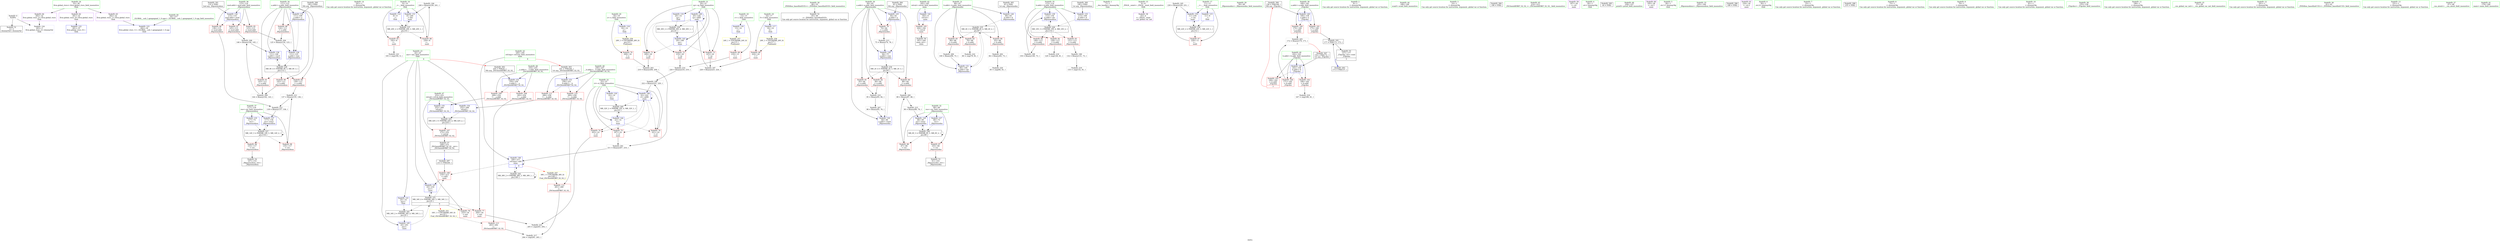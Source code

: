 digraph "SVFG" {
	label="SVFG";

	Node0x55d65d82d4c0 [shape=record,color=grey,label="{NodeID: 0\nNullPtr}"];
	Node0x55d65d82d4c0 -> Node0x55d65d84df90[style=solid];
	Node0x55d65d82d4c0 -> Node0x55d65d852dc0[style=solid];
	Node0x55d65d84cda0 [shape=record,color=red,label="{NodeID: 97\n145\<--115\n\<--mod.addr\n_Z6powmodxxx\n}"];
	Node0x55d65d84cda0 -> Node0x55d65d8593a0[style=solid];
	Node0x55d65d84ad10 [shape=record,color=green,label="{NodeID: 14\n241\<--1\n\<--dummyObj\nCan only get source location for instruction, argument, global var or function.}"];
	Node0x55d65d850ba0 [shape=record,color=grey,label="{NodeID: 194\n240 = Binary(239, 241, )\n}"];
	Node0x55d65d850ba0 -> Node0x55d65d8543e0[style=solid];
	Node0x55d65d84d900 [shape=record,color=red,label="{NodeID: 111\n266\<--256\n\<--__b.addr\n_ZSt3minIdERKT_S2_S2_\n}"];
	Node0x55d65d84d900 -> Node0x55d65d854650[style=solid];
	Node0x55d65d84bb10 [shape=record,color=green,label="{NodeID: 28\n46\<--52\n_ZNSt8ios_base4InitD1Ev\<--_ZNSt8ios_base4InitD1Ev_field_insensitive\n}"];
	Node0x55d65d84bb10 -> Node0x55d65d84e090[style=solid];
	Node0x55d65d8593a0 [shape=record,color=grey,label="{NodeID: 208\n146 = Binary(144, 145, )\n}"];
	Node0x55d65d8593a0 -> Node0x55d65d853950[style=solid];
	Node0x55d65d852ec0 [shape=record,color=blue,label="{NodeID: 125\n64\<--62\na.addr\<--a\n_Z6powmodxx\n}"];
	Node0x55d65d852ec0 -> Node0x55d65d84f740[style=dashed];
	Node0x55d65d852ec0 -> Node0x55d65d853130[style=dashed];
	Node0x55d65d84c760 [shape=record,color=green,label="{NodeID: 42\n182\<--183\nretval\<--retval_field_insensitive\nmain\n}"];
	Node0x55d65d84c760 -> Node0x55d65d84d420[style=solid];
	Node0x55d65d84c760 -> Node0x55d65d853c90[style=solid];
	Node0x55d65d8795a0 [shape=record,color=black,label="{NodeID: 305\n63 = PHI()\n1st arg _Z6powmodxx }"];
	Node0x55d65d8795a0 -> Node0x55d65d852f90[style=solid];
	Node0x55d65d85a8a0 [shape=record,color=grey,label="{NodeID: 222\n80 = cmp(79, 81, )\n}"];
	Node0x55d65d853a20 [shape=record,color=blue,label="{NodeID: 139\n113\<--150\nb.addr\<--shr\n_Z6powmodxxx\n}"];
	Node0x55d65d853a20 -> Node0x55d65d862ea0[style=dashed];
	Node0x55d65d84e400 [shape=record,color=black,label="{NodeID: 56\n181\<--244\nmain_ret\<--\nmain\n}"];
	Node0x55d65d8660a0 [shape=record,color=black,label="{NodeID: 236\nMR_6V_3 = PHI(MR_6V_5, MR_6V_2, )\npts\{69 \}\n}"];
	Node0x55d65d8660a0 -> Node0x55d65d84fcf0[style=dashed];
	Node0x55d65d8660a0 -> Node0x55d65d84fdc0[style=dashed];
	Node0x55d65d8660a0 -> Node0x55d65d853200[style=dashed];
	Node0x55d65d8660a0 -> Node0x55d65d8660a0[style=dashed];
	Node0x55d65d854580 [shape=record,color=blue,label="{NodeID: 153\n256\<--251\n__b.addr\<--__b\n_ZSt3minIdERKT_S2_S2_\n}"];
	Node0x55d65d854580 -> Node0x55d65d84d830[style=dashed];
	Node0x55d65d854580 -> Node0x55d65d84d900[style=dashed];
	Node0x55d65d84eff0 [shape=record,color=red,label="{NodeID: 70\n208\<--18\n\<--x\nmain\n}"];
	Node0x55d65d84eff0 -> Node0x55d65d858c20[style=solid];
	Node0x55d65d84fb50 [shape=record,color=red,label="{NodeID: 84\n83\<--66\n\<--b.addr\n_Z6powmodxx\n}"];
	Node0x55d65d84fb50 -> Node0x55d65d858aa0[style=solid];
	Node0x55d65d83c200 [shape=record,color=green,label="{NodeID: 1\n7\<--1\n__dso_handle\<--dummyObj\nGlob }"];
	Node0x55d65d84ce70 [shape=record,color=red,label="{NodeID: 98\n135\<--117\n\<--res\n_Z6powmodxxx\n}"];
	Node0x55d65d84ce70 -> Node0x55d65d859820[style=solid];
	Node0x55d65d84ae10 [shape=record,color=green,label="{NodeID: 15\n4\<--6\n_ZStL8__ioinit\<--_ZStL8__ioinit_field_insensitive\nGlob }"];
	Node0x55d65d84ae10 -> Node0x55d65d84e5a0[style=solid];
	Node0x55d65d850d20 [shape=record,color=grey,label="{NodeID: 195\n230 = Binary(229, 231, )\n}"];
	Node0x55d65d850d20 -> Node0x55d65d854310[style=solid];
	Node0x55d65d84d9d0 [shape=record,color=red,label="{NodeID: 112\n261\<--260\n\<--\n_ZSt3minIdERKT_S2_S2_\n}"];
	Node0x55d65d84d9d0 -> Node0x55d65d85a120[style=solid];
	Node0x55d65d84bc10 [shape=record,color=green,label="{NodeID: 29\n59\<--60\n_Z6powmodxx\<--_Z6powmodxx_field_insensitive\n}"];
	Node0x55d65d859520 [shape=record,color=grey,label="{NodeID: 209\n144 = Binary(142, 143, )\n}"];
	Node0x55d65d859520 -> Node0x55d65d8593a0[style=solid];
	Node0x55d65d852f90 [shape=record,color=blue,label="{NodeID: 126\n66\<--63\nb.addr\<--b\n_Z6powmodxx\n}"];
	Node0x55d65d852f90 -> Node0x55d65d865ba0[style=dashed];
	Node0x55d65d84c830 [shape=record,color=green,label="{NodeID: 43\n184\<--185\nref.tmp\<--ref.tmp_field_insensitive\nmain\n|{|<s1>6}}"];
	Node0x55d65d84c830 -> Node0x55d65d853fd0[style=solid];
	Node0x55d65d84c830:s1 -> Node0x55d65d879390[style=solid,color=red];
	Node0x55d65d879670 [shape=record,color=black,label="{NodeID: 306\n158 = PHI(169, )\n0th arg _Z3gcdxx }"];
	Node0x55d65d879670 -> Node0x55d65d853af0[style=solid];
	Node0x55d65d85aa20 [shape=record,color=grey,label="{NodeID: 223\n205 = cmp(203, 204, )\n}"];
	Node0x55d65d853af0 [shape=record,color=blue,label="{NodeID: 140\n160\<--158\na.addr\<--a\n_Z3gcdxx\n}"];
	Node0x55d65d853af0 -> Node0x55d65d84d010[style=dashed];
	Node0x55d65d853af0 -> Node0x55d65d84d0e0[style=dashed];
	Node0x55d65d84e4d0 [shape=record,color=black,label="{NodeID: 57\n249\<--272\n_ZSt3minIdERKT_S2_S2__ret\<--\n_ZSt3minIdERKT_S2_S2_\n|{<s0>6}}"];
	Node0x55d65d84e4d0:s0 -> Node0x55d65d878cc0[style=solid,color=blue];
	Node0x55d65d8665a0 [shape=record,color=black,label="{NodeID: 237\nMR_20V_2 = PHI(MR_20V_3, MR_20V_1, )\npts\{10 \}\n}"];
	Node0x55d65d8665a0 -> Node0x55d65d84ebe0[style=dashed];
	Node0x55d65d8665a0 -> Node0x55d65d84ecb0[style=dashed];
	Node0x55d65d8665a0 -> Node0x55d65d8543e0[style=dashed];
	Node0x55d65d854650 [shape=record,color=blue,label="{NodeID: 154\n252\<--266\nretval\<--\n_ZSt3minIdERKT_S2_S2_\n}"];
	Node0x55d65d854650 -> Node0x55d65d8629a0[style=dashed];
	Node0x55d65d84f0c0 [shape=record,color=red,label="{NodeID: 71\n209\<--20\n\<--cp\nmain\n}"];
	Node0x55d65d84f0c0 -> Node0x55d65d858c20[style=solid];
	Node0x55d65d869910 [shape=record,color=yellow,style=double,label="{NodeID: 251\n34V_1 = ENCHI(MR_34V_0)\npts\{25 \}\nFun[_ZSt3minIdERKT_S2_S2_]}"];
	Node0x55d65d869910 -> Node0x55d65d84daa0[style=dashed];
	Node0x55d65d84fc20 [shape=record,color=red,label="{NodeID: 85\n99\<--66\n\<--b.addr\n_Z6powmodxx\n}"];
	Node0x55d65d84fc20 -> Node0x55d65d8590a0[style=solid];
	Node0x55d65d83c290 [shape=record,color=green,label="{NodeID: 2\n9\<--1\n\<--dummyObj\nCan only get source location for instruction, argument, global var or function.}"];
	Node0x55d65d84cf40 [shape=record,color=red,label="{NodeID: 99\n153\<--117\n\<--res\n_Z6powmodxxx\n}"];
	Node0x55d65d84cf40 -> Node0x55d65d84e260[style=solid];
	Node0x55d65d84af10 [shape=record,color=green,label="{NodeID: 16\n8\<--10\n_\<--__field_insensitive\nGlob }"];
	Node0x55d65d84af10 -> Node0x55d65d84ebe0[style=solid];
	Node0x55d65d84af10 -> Node0x55d65d84ecb0[style=solid];
	Node0x55d65d84af10 -> Node0x55d65d84db70[style=solid];
	Node0x55d65d84af10 -> Node0x55d65d8543e0[style=solid];
	Node0x55d65d850ea0 [shape=record,color=grey,label="{NodeID: 196\n132 = Binary(131, 73, )\n}"];
	Node0x55d65d850ea0 -> Node0x55d65d85a420[style=solid];
	Node0x55d65d84daa0 [shape=record,color=red,label="{NodeID: 113\n263\<--262\n\<--\n_ZSt3minIdERKT_S2_S2_\n}"];
	Node0x55d65d84daa0 -> Node0x55d65d85a120[style=solid];
	Node0x55d65d84bd10 [shape=record,color=green,label="{NodeID: 30\n64\<--65\na.addr\<--a.addr_field_insensitive\n_Z6powmodxx\n}"];
	Node0x55d65d84bd10 -> Node0x55d65d84f740[style=solid];
	Node0x55d65d84bd10 -> Node0x55d65d84f810[style=solid];
	Node0x55d65d84bd10 -> Node0x55d65d84f8e0[style=solid];
	Node0x55d65d84bd10 -> Node0x55d65d84f9b0[style=solid];
	Node0x55d65d84bd10 -> Node0x55d65d852ec0[style=solid];
	Node0x55d65d84bd10 -> Node0x55d65d853130[style=solid];
	Node0x55d65d84bd10 -> Node0x55d65d8532d0[style=solid];
	Node0x55d65d878860 [shape=record,color=black,label="{NodeID: 293\n173 = PHI(157, )\n}"];
	Node0x55d65d878860 -> Node0x55d65d850600[style=solid];
	Node0x55d65d8596a0 [shape=record,color=grey,label="{NodeID: 210\n95 = Binary(93, 94, )\n}"];
	Node0x55d65d8596a0 -> Node0x55d65d859220[style=solid];
	Node0x55d65d853060 [shape=record,color=blue,label="{NodeID: 127\n68\<--73\nres\<--\n_Z6powmodxx\n}"];
	Node0x55d65d853060 -> Node0x55d65d8660a0[style=dashed];
	Node0x55d65d84c900 [shape=record,color=green,label="{NodeID: 44\n189\<--190\nscanf\<--scanf_field_insensitive\n}"];
	Node0x55d65d879810 [shape=record,color=black,label="{NodeID: 307\n159 = PHI(172, )\n1st arg _Z3gcdxx }"];
	Node0x55d65d879810 -> Node0x55d65d853bc0[style=solid];
	Node0x55d65d853bc0 [shape=record,color=blue,label="{NodeID: 141\n162\<--159\nb.addr\<--b\n_Z3gcdxx\n}"];
	Node0x55d65d853bc0 -> Node0x55d65d84d1b0[style=dashed];
	Node0x55d65d853bc0 -> Node0x55d65d84d280[style=dashed];
	Node0x55d65d853bc0 -> Node0x55d65d84d350[style=dashed];
	Node0x55d65d84e5a0 [shape=record,color=purple,label="{NodeID: 58\n43\<--4\n\<--_ZStL8__ioinit\n__cxx_global_var_init\n}"];
	Node0x55d65d866aa0 [shape=record,color=black,label="{NodeID: 238\nMR_22V_2 = PHI(MR_22V_3, MR_22V_1, )\npts\{12 \}\n}"];
	Node0x55d65d866aa0 -> Node0x55d65d84ed80[style=dashed];
	Node0x55d65d866aa0 -> Node0x55d65d854310[style=dashed];
	Node0x55d65d854720 [shape=record,color=blue,label="{NodeID: 155\n252\<--269\nretval\<--\n_ZSt3minIdERKT_S2_S2_\n}"];
	Node0x55d65d854720 -> Node0x55d65d8629a0[style=dashed];
	Node0x55d65d84f190 [shape=record,color=red,label="{NodeID: 72\n219\<--20\n\<--cp\nmain\n}"];
	Node0x55d65d84f190 -> Node0x55d65d859ca0[style=solid];
	Node0x55d65d84fcf0 [shape=record,color=red,label="{NodeID: 86\n87\<--68\n\<--res\n_Z6powmodxx\n}"];
	Node0x55d65d84fcf0 -> Node0x55d65d858820[style=solid];
	Node0x55d65d83c320 [shape=record,color=green,label="{NodeID: 3\n14\<--1\n\<--dummyObj\nCan only get source location for instruction, argument, global var or function.}"];
	Node0x55d65d84d010 [shape=record,color=red,label="{NodeID: 100\n170\<--160\n\<--a.addr\n_Z3gcdxx\n}"];
	Node0x55d65d84d010 -> Node0x55d65d858f20[style=solid];
	Node0x55d65d84b010 [shape=record,color=green,label="{NodeID: 17\n11\<--12\n__\<--___field_insensitive\nGlob }"];
	Node0x55d65d84b010 -> Node0x55d65d84ed80[style=solid];
	Node0x55d65d84b010 -> Node0x55d65d852530[style=solid];
	Node0x55d65d84b010 -> Node0x55d65d854310[style=solid];
	Node0x55d65d851020 [shape=record,color=grey,label="{NodeID: 197\n226 = Binary(225, 224, )\n}"];
	Node0x55d65d851020 -> Node0x55d65d854240[style=solid];
	Node0x55d65d84db70 [shape=record,color=blue,label="{NodeID: 114\n8\<--9\n_\<--\nGlob }"];
	Node0x55d65d84db70 -> Node0x55d65d8665a0[style=dashed];
	Node0x55d65d84bde0 [shape=record,color=green,label="{NodeID: 31\n66\<--67\nb.addr\<--b.addr_field_insensitive\n_Z6powmodxx\n}"];
	Node0x55d65d84bde0 -> Node0x55d65d84fa80[style=solid];
	Node0x55d65d84bde0 -> Node0x55d65d84fb50[style=solid];
	Node0x55d65d84bde0 -> Node0x55d65d84fc20[style=solid];
	Node0x55d65d84bde0 -> Node0x55d65d852f90[style=solid];
	Node0x55d65d84bde0 -> Node0x55d65d8533a0[style=solid];
	Node0x55d65d878a50 [shape=record,color=black,label="{NodeID: 294\n196 = PHI()\n}"];
	Node0x55d65d859820 [shape=record,color=grey,label="{NodeID: 211\n137 = Binary(135, 136, )\n}"];
	Node0x55d65d859820 -> Node0x55d65d8599a0[style=solid];
	Node0x55d65d853130 [shape=record,color=blue,label="{NodeID: 128\n64\<--75\na.addr\<--rem\n_Z6powmodxx\n}"];
	Node0x55d65d853130 -> Node0x55d65d8656a0[style=dashed];
	Node0x55d65d84ca00 [shape=record,color=green,label="{NodeID: 45\n214\<--215\n_ZSt3minIdERKT_S2_S2_\<--_ZSt3minIdERKT_S2_S2__field_insensitive\n}"];
	Node0x55d65d8629a0 [shape=record,color=black,label="{NodeID: 225\nMR_42V_3 = PHI(MR_42V_4, MR_42V_2, )\npts\{253 \}\n}"];
	Node0x55d65d8629a0 -> Node0x55d65d84d5c0[style=dashed];
	Node0x55d65d853c90 [shape=record,color=blue,label="{NodeID: 142\n182\<--9\nretval\<--\nmain\n}"];
	Node0x55d65d853c90 -> Node0x55d65d84d420[style=dashed];
	Node0x55d65d84e670 [shape=record,color=purple,label="{NodeID: 59\n187\<--26\n\<--.str\nmain\n}"];
	Node0x55d65d866fa0 [shape=record,color=black,label="{NodeID: 239\nMR_30V_2 = PHI(MR_30V_4, MR_30V_1, )\npts\{21 \}\n}"];
	Node0x55d65d866fa0 -> Node0x55d65d853d60[style=dashed];
	Node0x55d65d84f260 [shape=record,color=red,label="{NodeID: 73\n225\<--20\n\<--cp\nmain\n}"];
	Node0x55d65d84f260 -> Node0x55d65d851020[style=solid];
	Node0x55d65d84fdc0 [shape=record,color=red,label="{NodeID: 87\n103\<--68\n\<--res\n_Z6powmodxx\n}"];
	Node0x55d65d84fdc0 -> Node0x55d65d84e190[style=solid];
	Node0x55d65d83c3b0 [shape=record,color=green,label="{NodeID: 4\n26\<--1\n.str\<--dummyObj\nGlob }"];
	Node0x55d65d84d0e0 [shape=record,color=red,label="{NodeID: 101\n175\<--160\n\<--a.addr\n_Z3gcdxx\n}"];
	Node0x55d65d84d0e0 -> Node0x55d65d850600[style=solid];
	Node0x55d65d84b110 [shape=record,color=green,label="{NodeID: 18\n13\<--15\nc\<--c_field_insensitive\nGlob }"];
	Node0x55d65d84b110 -> Node0x55d65d84ee50[style=solid];
	Node0x55d65d84b110 -> Node0x55d65d8525c0[style=solid];
	Node0x55d65d8511a0 [shape=record,color=grey,label="{NodeID: 198\n222 = Binary(221, 220, )\n}"];
	Node0x55d65d8511a0 -> Node0x55d65d854170[style=solid];
	Node0x55d65d852530 [shape=record,color=blue,label="{NodeID: 115\n11\<--9\n__\<--\nGlob }"];
	Node0x55d65d852530 -> Node0x55d65d866aa0[style=dashed];
	Node0x55d65d84beb0 [shape=record,color=green,label="{NodeID: 32\n68\<--69\nres\<--res_field_insensitive\n_Z6powmodxx\n}"];
	Node0x55d65d84beb0 -> Node0x55d65d84fcf0[style=solid];
	Node0x55d65d84beb0 -> Node0x55d65d84fdc0[style=solid];
	Node0x55d65d84beb0 -> Node0x55d65d853060[style=solid];
	Node0x55d65d84beb0 -> Node0x55d65d853200[style=solid];
	Node0x55d65d878b20 [shape=record,color=black,label="{NodeID: 295\n44 = PHI()\n}"];
	Node0x55d65d8599a0 [shape=record,color=grey,label="{NodeID: 212\n139 = Binary(137, 138, )\n}"];
	Node0x55d65d8599a0 -> Node0x55d65d853880[style=solid];
	Node0x55d65d853200 [shape=record,color=blue,label="{NodeID: 129\n68\<--90\nres\<--rem2\n_Z6powmodxx\n}"];
	Node0x55d65d853200 -> Node0x55d65d8660a0[style=dashed];
	Node0x55d65d84cb00 [shape=record,color=green,label="{NodeID: 46\n236\<--237\nprintf\<--printf_field_insensitive\n}"];
	Node0x55d65d862ea0 [shape=record,color=black,label="{NodeID: 226\nMR_10V_3 = PHI(MR_10V_4, MR_10V_2, )\npts\{114 \}\n}"];
	Node0x55d65d862ea0 -> Node0x55d65d8501d0[style=dashed];
	Node0x55d65d862ea0 -> Node0x55d65d8502a0[style=dashed];
	Node0x55d65d862ea0 -> Node0x55d65d850370[style=dashed];
	Node0x55d65d862ea0 -> Node0x55d65d853a20[style=dashed];
	Node0x55d65d853d60 [shape=record,color=blue,label="{NodeID: 143\n20\<--198\ncp\<--\nmain\n}"];
	Node0x55d65d853d60 -> Node0x55d65d84f0c0[style=dashed];
	Node0x55d65d853d60 -> Node0x55d65d84f190[style=dashed];
	Node0x55d65d853d60 -> Node0x55d65d84f260[style=dashed];
	Node0x55d65d853d60 -> Node0x55d65d854240[style=dashed];
	Node0x55d65d853d60 -> Node0x55d65d866fa0[style=dashed];
	Node0x55d65d84e740 [shape=record,color=purple,label="{NodeID: 60\n195\<--28\n\<--.str.1\nmain\n}"];
	Node0x55d65d8674a0 [shape=record,color=black,label="{NodeID: 240\nMR_32V_2 = PHI(MR_32V_4, MR_32V_1, )\npts\{23 \}\n}"];
	Node0x55d65d8674a0 -> Node0x55d65d853e30[style=dashed];
	Node0x55d65d84f330 [shape=record,color=red,label="{NodeID: 74\n203\<--22\n\<--ct\nmain\n}"];
	Node0x55d65d84f330 -> Node0x55d65d85aa20[style=solid];
	Node0x55d65d84fe90 [shape=record,color=red,label="{NodeID: 88\n124\<--111\n\<--a.addr\n_Z6powmodxxx\n}"];
	Node0x55d65d84fe90 -> Node0x55d65d858da0[style=solid];
	Node0x55d65d84a760 [shape=record,color=green,label="{NodeID: 5\n28\<--1\n.str.1\<--dummyObj\nGlob }"];
	Node0x55d65d84d1b0 [shape=record,color=red,label="{NodeID: 102\n166\<--162\n\<--b.addr\n_Z3gcdxx\n}"];
	Node0x55d65d84d1b0 -> Node0x55d65d859fa0[style=solid];
	Node0x55d65d84b210 [shape=record,color=green,label="{NodeID: 19\n16\<--17\nf\<--f_field_insensitive\nGlob }"];
	Node0x55d65d84b210 -> Node0x55d65d84ef20[style=solid];
	Node0x55d65d84b210 -> Node0x55d65d8526c0[style=solid];
	Node0x55d65d851320 [shape=record,color=grey,label="{NodeID: 199\n150 = Binary(149, 73, )\n}"];
	Node0x55d65d851320 -> Node0x55d65d853a20[style=solid];
	Node0x55d65d8525c0 [shape=record,color=blue,label="{NodeID: 116\n13\<--14\nc\<--\nGlob }"];
	Node0x55d65d8525c0 -> Node0x55d65d869ee0[style=dashed];
	Node0x55d65d84bf80 [shape=record,color=green,label="{NodeID: 33\n105\<--106\n_Z6powmodxxx\<--_Z6powmodxxx_field_insensitive\n}"];
	Node0x55d65d878bf0 [shape=record,color=black,label="{NodeID: 296\n188 = PHI()\n}"];
	Node0x55d65d859b20 [shape=record,color=grey,label="{NodeID: 213\n75 = Binary(74, 76, )\n}"];
	Node0x55d65d859b20 -> Node0x55d65d853130[style=solid];
	Node0x55d65d8532d0 [shape=record,color=blue,label="{NodeID: 130\n64\<--96\na.addr\<--rem4\n_Z6powmodxx\n}"];
	Node0x55d65d8532d0 -> Node0x55d65d8656a0[style=dashed];
	Node0x55d65d84cc00 [shape=record,color=green,label="{NodeID: 47\n252\<--253\nretval\<--retval_field_insensitive\n_ZSt3minIdERKT_S2_S2_\n}"];
	Node0x55d65d84cc00 -> Node0x55d65d84d5c0[style=solid];
	Node0x55d65d84cc00 -> Node0x55d65d854650[style=solid];
	Node0x55d65d84cc00 -> Node0x55d65d854720[style=solid];
	Node0x55d65d8633a0 [shape=record,color=black,label="{NodeID: 227\nMR_14V_3 = PHI(MR_14V_5, MR_14V_2, )\npts\{118 \}\n}"];
	Node0x55d65d8633a0 -> Node0x55d65d84ce70[style=dashed];
	Node0x55d65d8633a0 -> Node0x55d65d84cf40[style=dashed];
	Node0x55d65d8633a0 -> Node0x55d65d853880[style=dashed];
	Node0x55d65d8633a0 -> Node0x55d65d8633a0[style=dashed];
	Node0x55d65d853e30 [shape=record,color=blue,label="{NodeID: 144\n22\<--14\nct\<--\nmain\n}"];
	Node0x55d65d853e30 -> Node0x55d65d84f330[style=dashed];
	Node0x55d65d853e30 -> Node0x55d65d84f400[style=dashed];
	Node0x55d65d853e30 -> Node0x55d65d84f4d0[style=dashed];
	Node0x55d65d853e30 -> Node0x55d65d854170[style=dashed];
	Node0x55d65d853e30 -> Node0x55d65d8674a0[style=dashed];
	Node0x55d65d84e810 [shape=record,color=purple,label="{NodeID: 61\n234\<--30\n\<--.str.2\nmain\n}"];
	Node0x55d65d8681b0 [shape=record,color=black,label="{NodeID: 241\nMR_34V_2 = PHI(MR_34V_4, MR_34V_1, )\npts\{25 \}\n}"];
	Node0x55d65d8681b0 -> Node0x55d65d853f00[style=dashed];
	Node0x55d65d84f400 [shape=record,color=red,label="{NodeID: 75\n207\<--22\n\<--ct\nmain\n}"];
	Node0x55d65d84f400 -> Node0x55d65d858920[style=solid];
	Node0x55d65d84ff60 [shape=record,color=red,label="{NodeID: 89\n136\<--111\n\<--a.addr\n_Z6powmodxxx\n}"];
	Node0x55d65d84ff60 -> Node0x55d65d859820[style=solid];
	Node0x55d65d84a7f0 [shape=record,color=green,label="{NodeID: 6\n30\<--1\n.str.2\<--dummyObj\nGlob }"];
	Node0x55d65d84d280 [shape=record,color=red,label="{NodeID: 103\n169\<--162\n\<--b.addr\n_Z3gcdxx\n|{<s0>3}}"];
	Node0x55d65d84d280:s0 -> Node0x55d65d879670[style=solid,color=red];
	Node0x55d65d84b310 [shape=record,color=green,label="{NodeID: 20\n18\<--19\nx\<--x_field_insensitive\nGlob }"];
	Node0x55d65d84b310 -> Node0x55d65d84eff0[style=solid];
	Node0x55d65d84b310 -> Node0x55d65d8527c0[style=solid];
	Node0x55d65d858820 [shape=record,color=grey,label="{NodeID: 200\n89 = Binary(87, 88, )\n}"];
	Node0x55d65d858820 -> Node0x55d65d859e20[style=solid];
	Node0x55d65d8526c0 [shape=record,color=blue,label="{NodeID: 117\n16\<--14\nf\<--\nGlob }"];
	Node0x55d65d8526c0 -> Node0x55d65d869fc0[style=dashed];
	Node0x55d65d84c080 [shape=record,color=green,label="{NodeID: 34\n111\<--112\na.addr\<--a.addr_field_insensitive\n_Z6powmodxxx\n}"];
	Node0x55d65d84c080 -> Node0x55d65d84fe90[style=solid];
	Node0x55d65d84c080 -> Node0x55d65d84ff60[style=solid];
	Node0x55d65d84c080 -> Node0x55d65d850030[style=solid];
	Node0x55d65d84c080 -> Node0x55d65d850100[style=solid];
	Node0x55d65d84c080 -> Node0x55d65d853470[style=solid];
	Node0x55d65d84c080 -> Node0x55d65d8537b0[style=solid];
	Node0x55d65d84c080 -> Node0x55d65d853950[style=solid];
	Node0x55d65d878cc0 [shape=record,color=black,label="{NodeID: 297\n213 = PHI(249, )\n}"];
	Node0x55d65d878cc0 -> Node0x55d65d84d4f0[style=solid];
	Node0x55d65d859ca0 [shape=record,color=grey,label="{NodeID: 214\n220 = Binary(218, 219, )\n}"];
	Node0x55d65d859ca0 -> Node0x55d65d8511a0[style=solid];
	Node0x55d65d8533a0 [shape=record,color=blue,label="{NodeID: 131\n66\<--100\nb.addr\<--shr\n_Z6powmodxx\n}"];
	Node0x55d65d8533a0 -> Node0x55d65d865ba0[style=dashed];
	Node0x55d65d84dcf0 [shape=record,color=green,label="{NodeID: 48\n254\<--255\n__a.addr\<--__a.addr_field_insensitive\n_ZSt3minIdERKT_S2_S2_\n}"];
	Node0x55d65d84dcf0 -> Node0x55d65d84d690[style=solid];
	Node0x55d65d84dcf0 -> Node0x55d65d84d760[style=solid];
	Node0x55d65d84dcf0 -> Node0x55d65d8544b0[style=solid];
	Node0x55d65d8638a0 [shape=record,color=black,label="{NodeID: 228\nMR_8V_4 = PHI(MR_8V_5, MR_8V_3, )\npts\{112 \}\n}"];
	Node0x55d65d8638a0 -> Node0x55d65d84ff60[style=dashed];
	Node0x55d65d8638a0 -> Node0x55d65d850030[style=dashed];
	Node0x55d65d8638a0 -> Node0x55d65d850100[style=dashed];
	Node0x55d65d8638a0 -> Node0x55d65d853950[style=dashed];
	Node0x55d65d853f00 [shape=record,color=blue,label="{NodeID: 145\n24\<--201\nans\<--\nmain\n}"];
	Node0x55d65d853f00 -> Node0x55d65d8647a0[style=dashed];
	Node0x55d65d84e8e0 [shape=record,color=purple,label="{NodeID: 62\n281\<--32\nllvm.global_ctors_0\<--llvm.global_ctors\nGlob }"];
	Node0x55d65d84e8e0 -> Node0x55d65d852bc0[style=solid];
	Node0x55d65d8682a0 [shape=record,color=black,label="{NodeID: 242\nMR_38V_2 = PHI(MR_38V_3, MR_38V_1, )\npts\{185 \}\n}"];
	Node0x55d65d8682a0 -> Node0x55d65d853fd0[style=dashed];
	Node0x55d65d8682a0 -> Node0x55d65d8682a0[style=dashed];
	Node0x55d65d84f4d0 [shape=record,color=red,label="{NodeID: 76\n221\<--22\n\<--ct\nmain\n}"];
	Node0x55d65d84f4d0 -> Node0x55d65d8511a0[style=solid];
	Node0x55d65d850030 [shape=record,color=red,label="{NodeID: 90\n142\<--111\n\<--a.addr\n_Z6powmodxxx\n}"];
	Node0x55d65d850030 -> Node0x55d65d859520[style=solid];
	Node0x55d65d84a880 [shape=record,color=green,label="{NodeID: 7\n33\<--1\n\<--dummyObj\nCan only get source location for instruction, argument, global var or function.}"];
	Node0x55d65d84d350 [shape=record,color=red,label="{NodeID: 104\n171\<--162\n\<--b.addr\n_Z3gcdxx\n}"];
	Node0x55d65d84d350 -> Node0x55d65d858f20[style=solid];
	Node0x55d65d84b410 [shape=record,color=green,label="{NodeID: 21\n20\<--21\ncp\<--cp_field_insensitive\nGlob }"];
	Node0x55d65d84b410 -> Node0x55d65d84f0c0[style=solid];
	Node0x55d65d84b410 -> Node0x55d65d84f190[style=solid];
	Node0x55d65d84b410 -> Node0x55d65d84f260[style=solid];
	Node0x55d65d84b410 -> Node0x55d65d8528c0[style=solid];
	Node0x55d65d84b410 -> Node0x55d65d853d60[style=solid];
	Node0x55d65d84b410 -> Node0x55d65d854240[style=solid];
	Node0x55d65d858920 [shape=record,color=grey,label="{NodeID: 201\n211 = Binary(207, 210, )\n}"];
	Node0x55d65d858920 -> Node0x55d65d853fd0[style=solid];
	Node0x55d65d8527c0 [shape=record,color=blue,label="{NodeID: 118\n18\<--14\nx\<--\nGlob }"];
	Node0x55d65d8527c0 -> Node0x55d65d86a0a0[style=dashed];
	Node0x55d65d84c150 [shape=record,color=green,label="{NodeID: 35\n113\<--114\nb.addr\<--b.addr_field_insensitive\n_Z6powmodxxx\n}"];
	Node0x55d65d84c150 -> Node0x55d65d8501d0[style=solid];
	Node0x55d65d84c150 -> Node0x55d65d8502a0[style=solid];
	Node0x55d65d84c150 -> Node0x55d65d850370[style=solid];
	Node0x55d65d84c150 -> Node0x55d65d853540[style=solid];
	Node0x55d65d84c150 -> Node0x55d65d853a20[style=solid];
	Node0x55d65d878e50 [shape=record,color=black,label="{NodeID: 298\n235 = PHI()\n}"];
	Node0x55d65d859e20 [shape=record,color=grey,label="{NodeID: 215\n90 = Binary(89, 76, )\n}"];
	Node0x55d65d859e20 -> Node0x55d65d853200[style=solid];
	Node0x55d65d853470 [shape=record,color=blue,label="{NodeID: 132\n111\<--108\na.addr\<--a\n_Z6powmodxxx\n}"];
	Node0x55d65d853470 -> Node0x55d65d84fe90[style=dashed];
	Node0x55d65d853470 -> Node0x55d65d8537b0[style=dashed];
	Node0x55d65d84ddc0 [shape=record,color=green,label="{NodeID: 49\n256\<--257\n__b.addr\<--__b.addr_field_insensitive\n_ZSt3minIdERKT_S2_S2_\n}"];
	Node0x55d65d84ddc0 -> Node0x55d65d84d830[style=solid];
	Node0x55d65d84ddc0 -> Node0x55d65d84d900[style=solid];
	Node0x55d65d84ddc0 -> Node0x55d65d854580[style=solid];
	Node0x55d65d853fd0 [shape=record,color=blue,label="{NodeID: 146\n184\<--211\nref.tmp\<--add\nmain\n|{|<s3>6}}"];
	Node0x55d65d853fd0 -> Node0x55d65d84d4f0[style=dashed];
	Node0x55d65d853fd0 -> Node0x55d65d853fd0[style=dashed];
	Node0x55d65d853fd0 -> Node0x55d65d8682a0[style=dashed];
	Node0x55d65d853fd0:s3 -> Node0x55d65d869560[style=dashed,color=red];
	Node0x55d65d84e9e0 [shape=record,color=purple,label="{NodeID: 63\n282\<--32\nllvm.global_ctors_1\<--llvm.global_ctors\nGlob }"];
	Node0x55d65d84e9e0 -> Node0x55d65d852cc0[style=solid];
	Node0x55d65d84f5a0 [shape=record,color=red,label="{NodeID: 77\n204\<--24\n\<--ans\nmain\n}"];
	Node0x55d65d84f5a0 -> Node0x55d65d85aa20[style=solid];
	Node0x55d65d869ee0 [shape=record,color=yellow,style=double,label="{NodeID: 257\n24V_1 = ENCHI(MR_24V_0)\npts\{15 \}\nFun[main]}"];
	Node0x55d65d869ee0 -> Node0x55d65d84ee50[style=dashed];
	Node0x55d65d850100 [shape=record,color=red,label="{NodeID: 91\n143\<--111\n\<--a.addr\n_Z6powmodxxx\n}"];
	Node0x55d65d850100 -> Node0x55d65d859520[style=solid];
	Node0x55d65d84a910 [shape=record,color=green,label="{NodeID: 8\n73\<--1\n\<--dummyObj\nCan only get source location for instruction, argument, global var or function.}"];
	Node0x55d65d84d420 [shape=record,color=red,label="{NodeID: 105\n244\<--182\n\<--retval\nmain\n}"];
	Node0x55d65d84d420 -> Node0x55d65d84e400[style=solid];
	Node0x55d65d84b510 [shape=record,color=green,label="{NodeID: 22\n22\<--23\nct\<--ct_field_insensitive\nGlob }"];
	Node0x55d65d84b510 -> Node0x55d65d84f330[style=solid];
	Node0x55d65d84b510 -> Node0x55d65d84f400[style=solid];
	Node0x55d65d84b510 -> Node0x55d65d84f4d0[style=solid];
	Node0x55d65d84b510 -> Node0x55d65d8529c0[style=solid];
	Node0x55d65d84b510 -> Node0x55d65d853e30[style=solid];
	Node0x55d65d84b510 -> Node0x55d65d854170[style=solid];
	Node0x55d65d858aa0 [shape=record,color=grey,label="{NodeID: 202\n84 = Binary(83, 73, )\n}"];
	Node0x55d65d858aa0 -> Node0x55d65d85a5a0[style=solid];
	Node0x55d65d8528c0 [shape=record,color=blue,label="{NodeID: 119\n20\<--14\ncp\<--\nGlob }"];
	Node0x55d65d8528c0 -> Node0x55d65d866fa0[style=dashed];
	Node0x55d65d84c220 [shape=record,color=green,label="{NodeID: 36\n115\<--116\nmod.addr\<--mod.addr_field_insensitive\n_Z6powmodxxx\n}"];
	Node0x55d65d84c220 -> Node0x55d65d850440[style=solid];
	Node0x55d65d84c220 -> Node0x55d65d84ccd0[style=solid];
	Node0x55d65d84c220 -> Node0x55d65d84cda0[style=solid];
	Node0x55d65d84c220 -> Node0x55d65d853610[style=solid];
	Node0x55d65d878f20 [shape=record,color=black,label="{NodeID: 299\n108 = PHI()\n0th arg _Z6powmodxxx }"];
	Node0x55d65d878f20 -> Node0x55d65d853470[style=solid];
	Node0x55d65d859fa0 [shape=record,color=grey,label="{NodeID: 216\n167 = cmp(166, 81, )\n}"];
	Node0x55d65d853540 [shape=record,color=blue,label="{NodeID: 133\n113\<--109\nb.addr\<--b\n_Z6powmodxxx\n}"];
	Node0x55d65d853540 -> Node0x55d65d862ea0[style=dashed];
	Node0x55d65d84de90 [shape=record,color=green,label="{NodeID: 50\n34\<--277\n_GLOBAL__sub_I_apiapiapiad_1_0.cpp\<--_GLOBAL__sub_I_apiapiapiad_1_0.cpp_field_insensitive\n}"];
	Node0x55d65d84de90 -> Node0x55d65d852cc0[style=solid];
	Node0x55d65d8540a0 [shape=record,color=blue,label="{NodeID: 147\n24\<--216\nans\<--\nmain\n}"];
	Node0x55d65d8540a0 -> Node0x55d65d8647a0[style=dashed];
	Node0x55d65d84eae0 [shape=record,color=purple,label="{NodeID: 64\n283\<--32\nllvm.global_ctors_2\<--llvm.global_ctors\nGlob }"];
	Node0x55d65d84eae0 -> Node0x55d65d852dc0[style=solid];
	Node0x55d65d84f670 [shape=record,color=red,label="{NodeID: 78\n233\<--24\n\<--ans\nmain\n}"];
	Node0x55d65d869fc0 [shape=record,color=yellow,style=double,label="{NodeID: 258\n26V_1 = ENCHI(MR_26V_0)\npts\{17 \}\nFun[main]}"];
	Node0x55d65d869fc0 -> Node0x55d65d84ef20[style=dashed];
	Node0x55d65d8501d0 [shape=record,color=red,label="{NodeID: 92\n128\<--113\n\<--b.addr\n_Z6powmodxxx\n}"];
	Node0x55d65d8501d0 -> Node0x55d65d85a2a0[style=solid];
	Node0x55d65d84a9a0 [shape=record,color=green,label="{NodeID: 9\n76\<--1\n\<--dummyObj\nCan only get source location for instruction, argument, global var or function.}"];
	Node0x55d65d84d4f0 [shape=record,color=red,label="{NodeID: 106\n216\<--213\n\<--call2\nmain\n}"];
	Node0x55d65d84d4f0 -> Node0x55d65d8540a0[style=solid];
	Node0x55d65d84b610 [shape=record,color=green,label="{NodeID: 23\n24\<--25\nans\<--ans_field_insensitive\nGlob |{|<s5>6}}"];
	Node0x55d65d84b610 -> Node0x55d65d84f5a0[style=solid];
	Node0x55d65d84b610 -> Node0x55d65d84f670[style=solid];
	Node0x55d65d84b610 -> Node0x55d65d852ac0[style=solid];
	Node0x55d65d84b610 -> Node0x55d65d853f00[style=solid];
	Node0x55d65d84b610 -> Node0x55d65d8540a0[style=solid];
	Node0x55d65d84b610:s5 -> Node0x55d65d8791c0[style=solid,color=red];
	Node0x55d65d858c20 [shape=record,color=grey,label="{NodeID: 203\n210 = Binary(208, 209, )\n}"];
	Node0x55d65d858c20 -> Node0x55d65d858920[style=solid];
	Node0x55d65d8529c0 [shape=record,color=blue,label="{NodeID: 120\n22\<--14\nct\<--\nGlob }"];
	Node0x55d65d8529c0 -> Node0x55d65d8674a0[style=dashed];
	Node0x55d65d84c2f0 [shape=record,color=green,label="{NodeID: 37\n117\<--118\nres\<--res_field_insensitive\n_Z6powmodxxx\n}"];
	Node0x55d65d84c2f0 -> Node0x55d65d84ce70[style=solid];
	Node0x55d65d84c2f0 -> Node0x55d65d84cf40[style=solid];
	Node0x55d65d84c2f0 -> Node0x55d65d8536e0[style=solid];
	Node0x55d65d84c2f0 -> Node0x55d65d853880[style=solid];
	Node0x55d65d878ff0 [shape=record,color=black,label="{NodeID: 300\n109 = PHI()\n1st arg _Z6powmodxxx }"];
	Node0x55d65d878ff0 -> Node0x55d65d853540[style=solid];
	Node0x55d65d85a120 [shape=record,color=grey,label="{NodeID: 217\n264 = cmp(261, 263, )\n}"];
	Node0x55d65d853610 [shape=record,color=blue,label="{NodeID: 134\n115\<--110\nmod.addr\<--mod\n_Z6powmodxxx\n}"];
	Node0x55d65d853610 -> Node0x55d65d850440[style=dashed];
	Node0x55d65d853610 -> Node0x55d65d84ccd0[style=dashed];
	Node0x55d65d853610 -> Node0x55d65d84cda0[style=dashed];
	Node0x55d65d84df90 [shape=record,color=black,label="{NodeID: 51\n2\<--3\ndummyVal\<--dummyVal\n}"];
	Node0x55d65d8647a0 [shape=record,color=black,label="{NodeID: 231\nMR_34V_4 = PHI(MR_34V_5, MR_34V_3, )\npts\{25 \}\n|{|<s5>6}}"];
	Node0x55d65d8647a0 -> Node0x55d65d84f5a0[style=dashed];
	Node0x55d65d8647a0 -> Node0x55d65d84f670[style=dashed];
	Node0x55d65d8647a0 -> Node0x55d65d84d4f0[style=dashed];
	Node0x55d65d8647a0 -> Node0x55d65d8540a0[style=dashed];
	Node0x55d65d8647a0 -> Node0x55d65d8681b0[style=dashed];
	Node0x55d65d8647a0:s5 -> Node0x55d65d869910[style=dashed,color=red];
	Node0x55d65d854170 [shape=record,color=blue,label="{NodeID: 148\n22\<--222\nct\<--add4\nmain\n}"];
	Node0x55d65d854170 -> Node0x55d65d84f330[style=dashed];
	Node0x55d65d854170 -> Node0x55d65d84f400[style=dashed];
	Node0x55d65d854170 -> Node0x55d65d84f4d0[style=dashed];
	Node0x55d65d854170 -> Node0x55d65d854170[style=dashed];
	Node0x55d65d854170 -> Node0x55d65d8674a0[style=dashed];
	Node0x55d65d84ebe0 [shape=record,color=red,label="{NodeID: 65\n192\<--8\n\<--_\nmain\n}"];
	Node0x55d65d84ebe0 -> Node0x55d65d85a720[style=solid];
	Node0x55d65d84f740 [shape=record,color=red,label="{NodeID: 79\n74\<--64\n\<--a.addr\n_Z6powmodxx\n}"];
	Node0x55d65d84f740 -> Node0x55d65d859b20[style=solid];
	Node0x55d65d86a0a0 [shape=record,color=yellow,style=double,label="{NodeID: 259\n28V_1 = ENCHI(MR_28V_0)\npts\{19 \}\nFun[main]}"];
	Node0x55d65d86a0a0 -> Node0x55d65d84eff0[style=dashed];
	Node0x55d65d8502a0 [shape=record,color=red,label="{NodeID: 93\n131\<--113\n\<--b.addr\n_Z6powmodxxx\n}"];
	Node0x55d65d8502a0 -> Node0x55d65d850ea0[style=solid];
	Node0x55d65d84aa30 [shape=record,color=green,label="{NodeID: 10\n81\<--1\n\<--dummyObj\nCan only get source location for instruction, argument, global var or function.}"];
	Node0x55d65d84d5c0 [shape=record,color=red,label="{NodeID: 107\n272\<--252\n\<--retval\n_ZSt3minIdERKT_S2_S2_\n}"];
	Node0x55d65d84d5c0 -> Node0x55d65d84e4d0[style=solid];
	Node0x55d65d84b710 [shape=record,color=green,label="{NodeID: 24\n32\<--36\nllvm.global_ctors\<--llvm.global_ctors_field_insensitive\nGlob }"];
	Node0x55d65d84b710 -> Node0x55d65d84e8e0[style=solid];
	Node0x55d65d84b710 -> Node0x55d65d84e9e0[style=solid];
	Node0x55d65d84b710 -> Node0x55d65d84eae0[style=solid];
	Node0x55d65d858da0 [shape=record,color=grey,label="{NodeID: 204\n125 = Binary(124, 123, )\n}"];
	Node0x55d65d858da0 -> Node0x55d65d8537b0[style=solid];
	Node0x55d65d852ac0 [shape=record,color=blue,label="{NodeID: 121\n24\<--14\nans\<--\nGlob }"];
	Node0x55d65d852ac0 -> Node0x55d65d8681b0[style=dashed];
	Node0x55d65d84c3c0 [shape=record,color=green,label="{NodeID: 38\n155\<--156\n_Z3gcdxx\<--_Z3gcdxx_field_insensitive\n}"];
	Node0x55d65d8790c0 [shape=record,color=black,label="{NodeID: 301\n110 = PHI()\n2nd arg _Z6powmodxxx }"];
	Node0x55d65d8790c0 -> Node0x55d65d853610[style=solid];
	Node0x55d65d85a2a0 [shape=record,color=grey,label="{NodeID: 218\n129 = cmp(128, 81, )\n}"];
	Node0x55d65d8536e0 [shape=record,color=blue,label="{NodeID: 135\n117\<--73\nres\<--\n_Z6powmodxxx\n}"];
	Node0x55d65d8536e0 -> Node0x55d65d8633a0[style=dashed];
	Node0x55d65d84e090 [shape=record,color=black,label="{NodeID: 52\n45\<--46\n\<--_ZNSt8ios_base4InitD1Ev\nCan only get source location for instruction, argument, global var or function.}"];
	Node0x55d65d854240 [shape=record,color=blue,label="{NodeID: 149\n20\<--226\ncp\<--add5\nmain\n}"];
	Node0x55d65d854240 -> Node0x55d65d84f0c0[style=dashed];
	Node0x55d65d854240 -> Node0x55d65d84f190[style=dashed];
	Node0x55d65d854240 -> Node0x55d65d84f260[style=dashed];
	Node0x55d65d854240 -> Node0x55d65d854240[style=dashed];
	Node0x55d65d854240 -> Node0x55d65d866fa0[style=dashed];
	Node0x55d65d84ecb0 [shape=record,color=red,label="{NodeID: 66\n239\<--8\n\<--_\nmain\n}"];
	Node0x55d65d84ecb0 -> Node0x55d65d850ba0[style=solid];
	Node0x55d65d84f810 [shape=record,color=red,label="{NodeID: 80\n88\<--64\n\<--a.addr\n_Z6powmodxx\n}"];
	Node0x55d65d84f810 -> Node0x55d65d858820[style=solid];
	Node0x55d65d850370 [shape=record,color=red,label="{NodeID: 94\n149\<--113\n\<--b.addr\n_Z6powmodxxx\n}"];
	Node0x55d65d850370 -> Node0x55d65d851320[style=solid];
	Node0x55d65d84aac0 [shape=record,color=green,label="{NodeID: 11\n198\<--1\n\<--dummyObj\nCan only get source location for instruction, argument, global var or function.}"];
	Node0x55d65d84d690 [shape=record,color=red,label="{NodeID: 108\n262\<--254\n\<--__a.addr\n_ZSt3minIdERKT_S2_S2_\n}"];
	Node0x55d65d84d690 -> Node0x55d65d84daa0[style=solid];
	Node0x55d65d84b810 [shape=record,color=green,label="{NodeID: 25\n37\<--38\n__cxx_global_var_init\<--__cxx_global_var_init_field_insensitive\n}"];
	Node0x55d65d858f20 [shape=record,color=grey,label="{NodeID: 205\n172 = Binary(170, 171, )\n|{<s0>3}}"];
	Node0x55d65d858f20:s0 -> Node0x55d65d879810[style=solid,color=red];
	Node0x55d65d852bc0 [shape=record,color=blue,label="{NodeID: 122\n281\<--33\nllvm.global_ctors_0\<--\nGlob }"];
	Node0x55d65d84c4c0 [shape=record,color=green,label="{NodeID: 39\n160\<--161\na.addr\<--a.addr_field_insensitive\n_Z3gcdxx\n}"];
	Node0x55d65d84c4c0 -> Node0x55d65d84d010[style=solid];
	Node0x55d65d84c4c0 -> Node0x55d65d84d0e0[style=solid];
	Node0x55d65d84c4c0 -> Node0x55d65d853af0[style=solid];
	Node0x55d65d8791c0 [shape=record,color=black,label="{NodeID: 302\n250 = PHI(24, )\n0th arg _ZSt3minIdERKT_S2_S2_ }"];
	Node0x55d65d8791c0 -> Node0x55d65d8544b0[style=solid];
	Node0x55d65d85a420 [shape=record,color=grey,label="{NodeID: 219\n133 = cmp(132, 81, )\n}"];
	Node0x55d65d8537b0 [shape=record,color=blue,label="{NodeID: 136\n111\<--125\na.addr\<--rem\n_Z6powmodxxx\n}"];
	Node0x55d65d8537b0 -> Node0x55d65d8638a0[style=dashed];
	Node0x55d65d84e190 [shape=record,color=black,label="{NodeID: 53\n61\<--103\n_Z6powmodxx_ret\<--\n_Z6powmodxx\n}"];
	Node0x55d65d854310 [shape=record,color=blue,label="{NodeID: 150\n11\<--230\n__\<--inc\nmain\n}"];
	Node0x55d65d854310 -> Node0x55d65d866aa0[style=dashed];
	Node0x55d65d84ed80 [shape=record,color=red,label="{NodeID: 67\n229\<--11\n\<--__\nmain\n}"];
	Node0x55d65d84ed80 -> Node0x55d65d850d20[style=solid];
	Node0x55d65d869560 [shape=record,color=yellow,style=double,label="{NodeID: 247\n38V_1 = ENCHI(MR_38V_0)\npts\{185 \}\nFun[_ZSt3minIdERKT_S2_S2_]}"];
	Node0x55d65d869560 -> Node0x55d65d84d9d0[style=dashed];
	Node0x55d65d84f8e0 [shape=record,color=red,label="{NodeID: 81\n93\<--64\n\<--a.addr\n_Z6powmodxx\n}"];
	Node0x55d65d84f8e0 -> Node0x55d65d8596a0[style=solid];
	Node0x55d65d850440 [shape=record,color=red,label="{NodeID: 95\n123\<--115\n\<--mod.addr\n_Z6powmodxxx\n}"];
	Node0x55d65d850440 -> Node0x55d65d858da0[style=solid];
	Node0x55d65d84ab50 [shape=record,color=green,label="{NodeID: 12\n201\<--1\n\<--dummyObj\nCan only get source location for instruction, argument, global var or function.}"];
	Node0x55d65d84d760 [shape=record,color=red,label="{NodeID: 109\n269\<--254\n\<--__a.addr\n_ZSt3minIdERKT_S2_S2_\n}"];
	Node0x55d65d84d760 -> Node0x55d65d854720[style=solid];
	Node0x55d65d84b910 [shape=record,color=green,label="{NodeID: 26\n41\<--42\n_ZNSt8ios_base4InitC1Ev\<--_ZNSt8ios_base4InitC1Ev_field_insensitive\n}"];
	Node0x55d65d8590a0 [shape=record,color=grey,label="{NodeID: 206\n100 = Binary(99, 73, )\n}"];
	Node0x55d65d8590a0 -> Node0x55d65d8533a0[style=solid];
	Node0x55d65d852cc0 [shape=record,color=blue,label="{NodeID: 123\n282\<--34\nllvm.global_ctors_1\<--_GLOBAL__sub_I_apiapiapiad_1_0.cpp\nGlob }"];
	Node0x55d65d84c590 [shape=record,color=green,label="{NodeID: 40\n162\<--163\nb.addr\<--b.addr_field_insensitive\n_Z3gcdxx\n}"];
	Node0x55d65d84c590 -> Node0x55d65d84d1b0[style=solid];
	Node0x55d65d84c590 -> Node0x55d65d84d280[style=solid];
	Node0x55d65d84c590 -> Node0x55d65d84d350[style=solid];
	Node0x55d65d84c590 -> Node0x55d65d853bc0[style=solid];
	Node0x55d65d879390 [shape=record,color=black,label="{NodeID: 303\n251 = PHI(184, )\n1st arg _ZSt3minIdERKT_S2_S2_ }"];
	Node0x55d65d879390 -> Node0x55d65d854580[style=solid];
	Node0x55d65d85a5a0 [shape=record,color=grey,label="{NodeID: 220\n85 = cmp(84, 81, )\n}"];
	Node0x55d65d853880 [shape=record,color=blue,label="{NodeID: 137\n117\<--139\nres\<--rem2\n_Z6powmodxxx\n}"];
	Node0x55d65d853880 -> Node0x55d65d8633a0[style=dashed];
	Node0x55d65d84e260 [shape=record,color=black,label="{NodeID: 54\n107\<--153\n_Z6powmodxxx_ret\<--\n_Z6powmodxxx\n}"];
	Node0x55d65d8656a0 [shape=record,color=black,label="{NodeID: 234\nMR_2V_4 = PHI(MR_2V_5, MR_2V_3, )\npts\{65 \}\n}"];
	Node0x55d65d8656a0 -> Node0x55d65d84f810[style=dashed];
	Node0x55d65d8656a0 -> Node0x55d65d84f8e0[style=dashed];
	Node0x55d65d8656a0 -> Node0x55d65d84f9b0[style=dashed];
	Node0x55d65d8656a0 -> Node0x55d65d8532d0[style=dashed];
	Node0x55d65d8543e0 [shape=record,color=blue,label="{NodeID: 151\n8\<--240\n_\<--dec\nmain\n}"];
	Node0x55d65d8543e0 -> Node0x55d65d8665a0[style=dashed];
	Node0x55d65d84ee50 [shape=record,color=red,label="{NodeID: 68\n218\<--13\n\<--c\nmain\n}"];
	Node0x55d65d84ee50 -> Node0x55d65d859ca0[style=solid];
	Node0x55d65d84f9b0 [shape=record,color=red,label="{NodeID: 82\n94\<--64\n\<--a.addr\n_Z6powmodxx\n}"];
	Node0x55d65d84f9b0 -> Node0x55d65d8596a0[style=solid];
	Node0x55d65d84ccd0 [shape=record,color=red,label="{NodeID: 96\n138\<--115\n\<--mod.addr\n_Z6powmodxxx\n}"];
	Node0x55d65d84ccd0 -> Node0x55d65d8599a0[style=solid];
	Node0x55d65d84ac10 [shape=record,color=green,label="{NodeID: 13\n231\<--1\n\<--dummyObj\nCan only get source location for instruction, argument, global var or function.}"];
	Node0x55d65d850600 [shape=record,color=black,label="{NodeID: 193\n177 = PHI(173, 175, )\n}"];
	Node0x55d65d850600 -> Node0x55d65d84e330[style=solid];
	Node0x55d65d84d830 [shape=record,color=red,label="{NodeID: 110\n260\<--256\n\<--__b.addr\n_ZSt3minIdERKT_S2_S2_\n}"];
	Node0x55d65d84d830 -> Node0x55d65d84d9d0[style=solid];
	Node0x55d65d84ba10 [shape=record,color=green,label="{NodeID: 27\n47\<--48\n__cxa_atexit\<--__cxa_atexit_field_insensitive\n}"];
	Node0x55d65d859220 [shape=record,color=grey,label="{NodeID: 207\n96 = Binary(95, 76, )\n}"];
	Node0x55d65d859220 -> Node0x55d65d8532d0[style=solid];
	Node0x55d65d852dc0 [shape=record,color=blue, style = dotted,label="{NodeID: 124\n283\<--3\nllvm.global_ctors_2\<--dummyVal\nGlob }"];
	Node0x55d65d84c660 [shape=record,color=green,label="{NodeID: 41\n179\<--180\nmain\<--main_field_insensitive\n}"];
	Node0x55d65d8794d0 [shape=record,color=black,label="{NodeID: 304\n62 = PHI()\n0th arg _Z6powmodxx }"];
	Node0x55d65d8794d0 -> Node0x55d65d852ec0[style=solid];
	Node0x55d65d85a720 [shape=record,color=grey,label="{NodeID: 221\n193 = cmp(192, 9, )\n}"];
	Node0x55d65d853950 [shape=record,color=blue,label="{NodeID: 138\n111\<--146\na.addr\<--rem4\n_Z6powmodxxx\n}"];
	Node0x55d65d853950 -> Node0x55d65d8638a0[style=dashed];
	Node0x55d65d84e330 [shape=record,color=black,label="{NodeID: 55\n157\<--177\n_Z3gcdxx_ret\<--cond\n_Z3gcdxx\n|{<s0>3}}"];
	Node0x55d65d84e330:s0 -> Node0x55d65d878860[style=solid,color=blue];
	Node0x55d65d865ba0 [shape=record,color=black,label="{NodeID: 235\nMR_4V_3 = PHI(MR_4V_4, MR_4V_2, )\npts\{67 \}\n}"];
	Node0x55d65d865ba0 -> Node0x55d65d84fa80[style=dashed];
	Node0x55d65d865ba0 -> Node0x55d65d84fb50[style=dashed];
	Node0x55d65d865ba0 -> Node0x55d65d84fc20[style=dashed];
	Node0x55d65d865ba0 -> Node0x55d65d8533a0[style=dashed];
	Node0x55d65d8544b0 [shape=record,color=blue,label="{NodeID: 152\n254\<--250\n__a.addr\<--__a\n_ZSt3minIdERKT_S2_S2_\n}"];
	Node0x55d65d8544b0 -> Node0x55d65d84d690[style=dashed];
	Node0x55d65d8544b0 -> Node0x55d65d84d760[style=dashed];
	Node0x55d65d84ef20 [shape=record,color=red,label="{NodeID: 69\n224\<--16\n\<--f\nmain\n}"];
	Node0x55d65d84ef20 -> Node0x55d65d851020[style=solid];
	Node0x55d65d84fa80 [shape=record,color=red,label="{NodeID: 83\n79\<--66\n\<--b.addr\n_Z6powmodxx\n}"];
	Node0x55d65d84fa80 -> Node0x55d65d85a8a0[style=solid];
}
